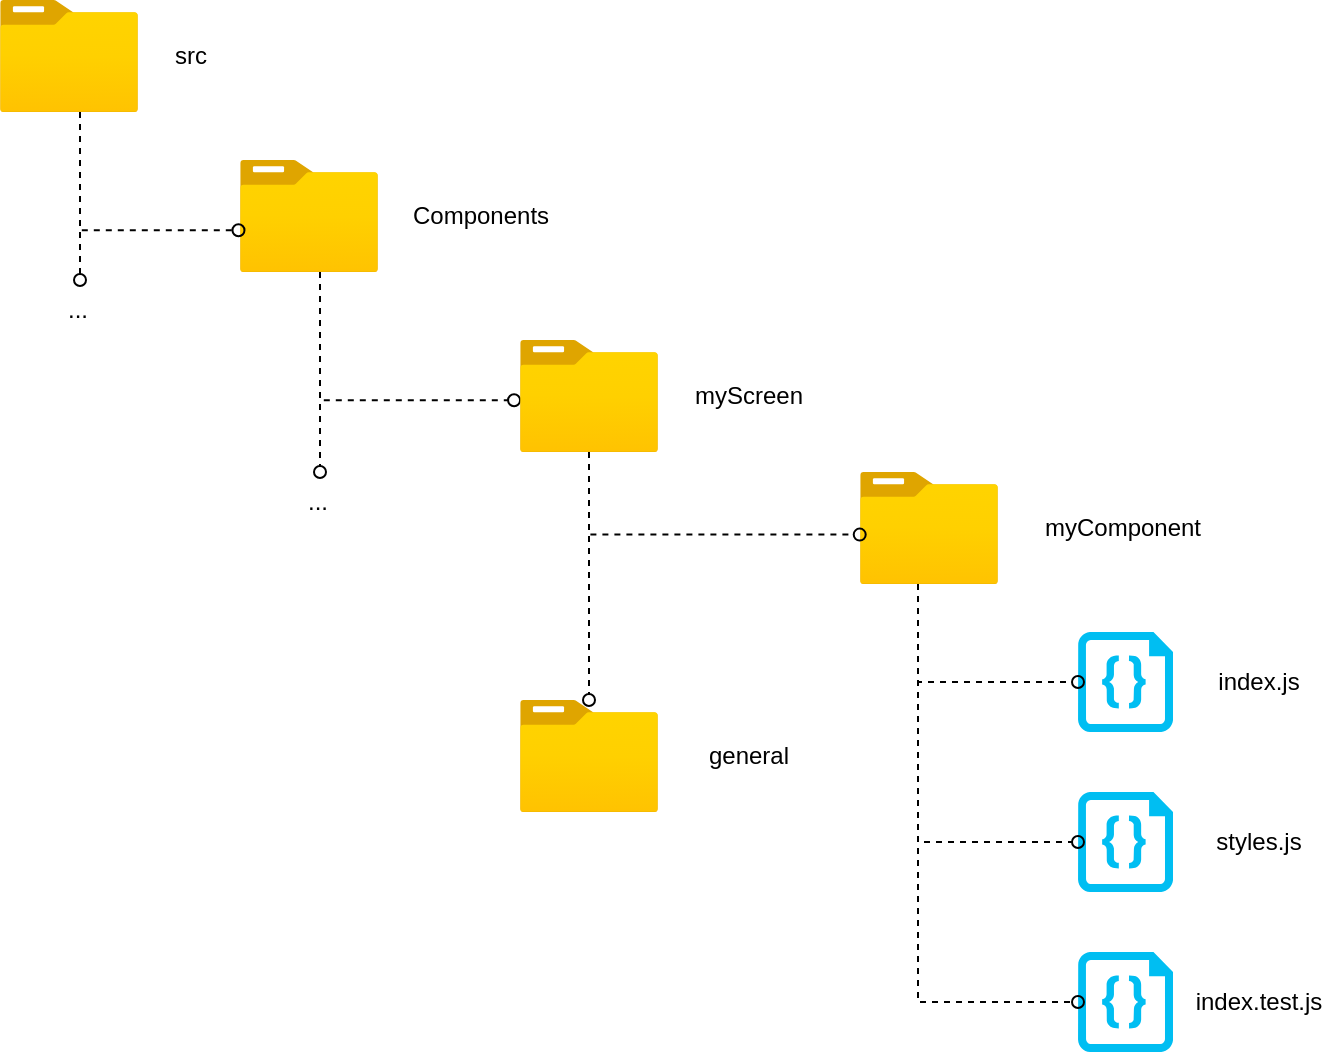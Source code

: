 <mxfile version="17.2.4" type="device" pages="8"><diagram id="xwBBp_cn5-ylIrz-bQLf" name="components"><mxGraphModel dx="1123" dy="817" grid="1" gridSize="10" guides="1" tooltips="1" connect="1" arrows="1" fold="1" page="1" pageScale="1" pageWidth="827" pageHeight="583" math="0" shadow="0"><root><mxCell id="0"/><mxCell id="1" parent="0"/><mxCell id="3caQkWDGSlnC_rQMplVs-9" value="" style="group" vertex="1" connectable="0" parent="1"><mxGeometry x="579" y="356" width="120" height="50" as="geometry"/></mxCell><mxCell id="3caQkWDGSlnC_rQMplVs-4" value="index.js" style="text;html=1;align=center;verticalAlign=middle;resizable=0;points=[];autosize=1;strokeColor=none;fillColor=none;" vertex="1" parent="3caQkWDGSlnC_rQMplVs-9"><mxGeometry x="60" y="15" width="60" height="20" as="geometry"/></mxCell><mxCell id="3caQkWDGSlnC_rQMplVs-7" value="" style="verticalLabelPosition=bottom;html=1;verticalAlign=top;align=center;strokeColor=none;fillColor=#00BEF2;shape=mxgraph.azure.code_file;pointerEvents=1;" vertex="1" parent="3caQkWDGSlnC_rQMplVs-9"><mxGeometry width="47.5" height="50" as="geometry"/></mxCell><mxCell id="3caQkWDGSlnC_rQMplVs-11" value="" style="group" vertex="1" connectable="0" parent="1"><mxGeometry x="579" y="436" width="120" height="50" as="geometry"/></mxCell><mxCell id="3caQkWDGSlnC_rQMplVs-12" value="styles.js" style="text;html=1;align=center;verticalAlign=middle;resizable=0;points=[];autosize=1;strokeColor=none;fillColor=none;" vertex="1" parent="3caQkWDGSlnC_rQMplVs-11"><mxGeometry x="60" y="15" width="60" height="20" as="geometry"/></mxCell><mxCell id="3caQkWDGSlnC_rQMplVs-13" value="" style="verticalLabelPosition=bottom;html=1;verticalAlign=top;align=center;strokeColor=none;fillColor=#00BEF2;shape=mxgraph.azure.code_file;pointerEvents=1;" vertex="1" parent="3caQkWDGSlnC_rQMplVs-11"><mxGeometry width="47.5" height="50" as="geometry"/></mxCell><mxCell id="3caQkWDGSlnC_rQMplVs-14" value="" style="group" vertex="1" connectable="0" parent="1"><mxGeometry x="579" y="516" width="130" height="50" as="geometry"/></mxCell><mxCell id="3caQkWDGSlnC_rQMplVs-15" value="index.test.js" style="text;html=1;align=center;verticalAlign=middle;resizable=0;points=[];autosize=1;strokeColor=none;fillColor=none;" vertex="1" parent="3caQkWDGSlnC_rQMplVs-14"><mxGeometry x="50" y="15" width="80" height="20" as="geometry"/></mxCell><mxCell id="3caQkWDGSlnC_rQMplVs-16" value="" style="verticalLabelPosition=bottom;html=1;verticalAlign=top;align=center;strokeColor=none;fillColor=#00BEF2;shape=mxgraph.azure.code_file;pointerEvents=1;" vertex="1" parent="3caQkWDGSlnC_rQMplVs-14"><mxGeometry width="47.5" height="50" as="geometry"/></mxCell><mxCell id="3caQkWDGSlnC_rQMplVs-17" style="edgeStyle=orthogonalEdgeStyle;rounded=0;orthogonalLoop=1;jettySize=auto;html=1;entryX=0;entryY=0.5;entryDx=0;entryDy=0;entryPerimeter=0;dashed=1;endArrow=oval;endFill=0;" edge="1" parent="1" source="3caQkWDGSlnC_rQMplVs-1" target="3caQkWDGSlnC_rQMplVs-7"><mxGeometry relative="1" as="geometry"><Array as="points"><mxPoint x="499" y="381"/></Array></mxGeometry></mxCell><mxCell id="3caQkWDGSlnC_rQMplVs-18" style="edgeStyle=orthogonalEdgeStyle;rounded=0;orthogonalLoop=1;jettySize=auto;html=1;entryX=0;entryY=0.5;entryDx=0;entryDy=0;entryPerimeter=0;dashed=1;endArrow=oval;endFill=0;" edge="1" parent="1" source="3caQkWDGSlnC_rQMplVs-1" target="3caQkWDGSlnC_rQMplVs-13"><mxGeometry relative="1" as="geometry"><Array as="points"><mxPoint x="499" y="461"/></Array></mxGeometry></mxCell><mxCell id="3caQkWDGSlnC_rQMplVs-19" style="edgeStyle=orthogonalEdgeStyle;rounded=0;orthogonalLoop=1;jettySize=auto;html=1;entryX=0;entryY=0.5;entryDx=0;entryDy=0;entryPerimeter=0;dashed=1;endArrow=oval;endFill=0;" edge="1" parent="1" source="3caQkWDGSlnC_rQMplVs-1" target="3caQkWDGSlnC_rQMplVs-16"><mxGeometry relative="1" as="geometry"><Array as="points"><mxPoint x="499" y="541"/></Array></mxGeometry></mxCell><mxCell id="3caQkWDGSlnC_rQMplVs-1" value="" style="aspect=fixed;html=1;points=[];align=center;image;fontSize=12;image=img/lib/azure2/general/Folder_Blank.svg;" vertex="1" parent="1"><mxGeometry x="470" y="276" width="69" height="56.0" as="geometry"/></mxCell><mxCell id="IBk1ByA7Tfz3_BkvhA1z-1" value="&lt;span style=&quot;text-align: left&quot;&gt;myComponent&lt;/span&gt;" style="text;html=1;align=center;verticalAlign=middle;resizable=0;points=[];autosize=1;strokeColor=none;fillColor=none;" vertex="1" parent="1"><mxGeometry x="556" y="294" width="90" height="20" as="geometry"/></mxCell><mxCell id="IBk1ByA7Tfz3_BkvhA1z-12" style="edgeStyle=orthogonalEdgeStyle;rounded=0;orthogonalLoop=1;jettySize=auto;html=1;dashed=1;endArrow=oval;endFill=0;" edge="1" parent="1" source="IBk1ByA7Tfz3_BkvhA1z-2" target="IBk1ByA7Tfz3_BkvhA1z-9"><mxGeometry relative="1" as="geometry"><Array as="points"><mxPoint x="200" y="240"/><mxPoint x="200" y="240"/></Array></mxGeometry></mxCell><mxCell id="Py5Bt65X5sa_x5L4XxO1-5" style="edgeStyle=orthogonalEdgeStyle;rounded=0;orthogonalLoop=1;jettySize=auto;html=1;entryX=-0.043;entryY=0.538;entryDx=0;entryDy=0;entryPerimeter=0;dashed=1;endArrow=oval;endFill=0;" edge="1" parent="1" source="IBk1ByA7Tfz3_BkvhA1z-2" target="Py5Bt65X5sa_x5L4XxO1-1"><mxGeometry relative="1" as="geometry"><Array as="points"><mxPoint x="200" y="240"/></Array></mxGeometry></mxCell><mxCell id="IBk1ByA7Tfz3_BkvhA1z-2" value="" style="aspect=fixed;html=1;points=[];align=center;image;fontSize=12;image=img/lib/azure2/general/Folder_Blank.svg;" vertex="1" parent="1"><mxGeometry x="160" y="120" width="69" height="56.0" as="geometry"/></mxCell><mxCell id="IBk1ByA7Tfz3_BkvhA1z-3" value="&lt;span style=&quot;text-align: left&quot;&gt;Components&lt;/span&gt;" style="text;html=1;align=center;verticalAlign=middle;resizable=0;points=[];autosize=1;strokeColor=none;fillColor=none;" vertex="1" parent="1"><mxGeometry x="240" y="138" width="80" height="20" as="geometry"/></mxCell><mxCell id="IBk1ByA7Tfz3_BkvhA1z-6" style="edgeStyle=orthogonalEdgeStyle;rounded=0;orthogonalLoop=1;jettySize=auto;html=1;entryX=-0.011;entryY=0.627;entryDx=0;entryDy=0;entryPerimeter=0;dashed=1;endArrow=oval;endFill=0;" edge="1" parent="1" source="IBk1ByA7Tfz3_BkvhA1z-4" target="IBk1ByA7Tfz3_BkvhA1z-2"><mxGeometry relative="1" as="geometry"><Array as="points"><mxPoint x="80" y="155"/></Array></mxGeometry></mxCell><mxCell id="IBk1ByA7Tfz3_BkvhA1z-10" style="edgeStyle=orthogonalEdgeStyle;rounded=0;orthogonalLoop=1;jettySize=auto;html=1;dashed=1;endArrow=oval;endFill=0;" edge="1" parent="1" source="IBk1ByA7Tfz3_BkvhA1z-4" target="IBk1ByA7Tfz3_BkvhA1z-8"><mxGeometry relative="1" as="geometry"><Array as="points"><mxPoint x="80" y="150"/><mxPoint x="80" y="150"/></Array></mxGeometry></mxCell><mxCell id="IBk1ByA7Tfz3_BkvhA1z-4" value="" style="aspect=fixed;html=1;points=[];align=center;image;fontSize=12;image=img/lib/azure2/general/Folder_Blank.svg;" vertex="1" parent="1"><mxGeometry x="40" y="40" width="69" height="56.0" as="geometry"/></mxCell><mxCell id="IBk1ByA7Tfz3_BkvhA1z-5" value="&lt;span style=&quot;text-align: left&quot;&gt;src&lt;/span&gt;" style="text;html=1;align=center;verticalAlign=middle;resizable=0;points=[];autosize=1;strokeColor=none;fillColor=none;" vertex="1" parent="1"><mxGeometry x="120" y="58" width="30" height="20" as="geometry"/></mxCell><mxCell id="IBk1ByA7Tfz3_BkvhA1z-8" value="..." style="text;html=1;strokeColor=none;fillColor=none;align=center;verticalAlign=middle;whiteSpace=wrap;rounded=0;" vertex="1" parent="1"><mxGeometry x="49" y="180" width="60" height="30" as="geometry"/></mxCell><mxCell id="IBk1ByA7Tfz3_BkvhA1z-9" value="..." style="text;html=1;strokeColor=none;fillColor=none;align=center;verticalAlign=middle;whiteSpace=wrap;rounded=0;" vertex="1" parent="1"><mxGeometry x="169" y="276" width="60" height="30" as="geometry"/></mxCell><mxCell id="Py5Bt65X5sa_x5L4XxO1-3" style="edgeStyle=orthogonalEdgeStyle;rounded=0;orthogonalLoop=1;jettySize=auto;html=1;entryX=-0.002;entryY=0.559;entryDx=0;entryDy=0;entryPerimeter=0;dashed=1;endArrow=oval;endFill=0;" edge="1" parent="1" source="Py5Bt65X5sa_x5L4XxO1-1" target="3caQkWDGSlnC_rQMplVs-1"><mxGeometry relative="1" as="geometry"><Array as="points"><mxPoint x="334" y="307"/></Array></mxGeometry></mxCell><mxCell id="Py5Bt65X5sa_x5L4XxO1-8" style="edgeStyle=orthogonalEdgeStyle;rounded=0;orthogonalLoop=1;jettySize=auto;html=1;dashed=1;endArrow=oval;endFill=0;" edge="1" parent="1" source="Py5Bt65X5sa_x5L4XxO1-1" target="Py5Bt65X5sa_x5L4XxO1-7"><mxGeometry relative="1" as="geometry"/></mxCell><mxCell id="Py5Bt65X5sa_x5L4XxO1-1" value="" style="aspect=fixed;html=1;points=[];align=center;image;fontSize=12;image=img/lib/azure2/general/Folder_Blank.svg;" vertex="1" parent="1"><mxGeometry x="300" y="210" width="69" height="56.0" as="geometry"/></mxCell><mxCell id="Py5Bt65X5sa_x5L4XxO1-2" value="&lt;div style=&quot;text-align: left&quot;&gt;&lt;span&gt;myScreen&lt;/span&gt;&lt;/div&gt;" style="text;html=1;align=center;verticalAlign=middle;resizable=0;points=[];autosize=1;strokeColor=none;fillColor=none;" vertex="1" parent="1"><mxGeometry x="379" y="228" width="70" height="20" as="geometry"/></mxCell><mxCell id="Py5Bt65X5sa_x5L4XxO1-6" value="&lt;div style=&quot;text-align: left&quot;&gt;&lt;span&gt;general&lt;/span&gt;&lt;/div&gt;" style="text;html=1;align=center;verticalAlign=middle;resizable=0;points=[];autosize=1;strokeColor=none;fillColor=none;" vertex="1" parent="1"><mxGeometry x="384" y="408" width="60" height="20" as="geometry"/></mxCell><mxCell id="Py5Bt65X5sa_x5L4XxO1-7" value="" style="aspect=fixed;html=1;points=[];align=center;image;fontSize=12;image=img/lib/azure2/general/Folder_Blank.svg;" vertex="1" parent="1"><mxGeometry x="300" y="390" width="69" height="56.0" as="geometry"/></mxCell></root></mxGraphModel></diagram><diagram id="fyWJWLNCo_EaXQEwUwkh" name="navigation"><mxGraphModel dx="983" dy="715" grid="1" gridSize="10" guides="1" tooltips="1" connect="1" arrows="1" fold="1" page="1" pageScale="1" pageWidth="827" pageHeight="583" math="0" shadow="0"><root><mxCell id="0"/><mxCell id="1" parent="0"/><mxCell id="vMhTkRtCsZQcPWERDBh--13" value="" style="aspect=fixed;html=1;points=[];align=center;image;fontSize=12;image=img/lib/azure2/general/Folder_Blank.svg;" vertex="1" parent="1"><mxGeometry x="426" y="227" width="69" height="56.0" as="geometry"/></mxCell><mxCell id="vMhTkRtCsZQcPWERDBh--14" value="&lt;span style=&quot;text-align: left&quot;&gt;main&lt;/span&gt;" style="text;html=1;align=center;verticalAlign=middle;resizable=0;points=[];autosize=1;strokeColor=none;fillColor=none;" vertex="1" parent="1"><mxGeometry x="537" y="245" width="40" height="20" as="geometry"/></mxCell><mxCell id="vMhTkRtCsZQcPWERDBh--15" style="edgeStyle=orthogonalEdgeStyle;rounded=0;orthogonalLoop=1;jettySize=auto;html=1;entryX=-0.053;entryY=0.567;entryDx=0;entryDy=0;entryPerimeter=0;dashed=1;endArrow=oval;endFill=0;" edge="1" parent="1" source="vMhTkRtCsZQcPWERDBh--17" target="vMhTkRtCsZQcPWERDBh--13"><mxGeometry relative="1" as="geometry"><Array as="points"><mxPoint x="332" y="259"/></Array></mxGeometry></mxCell><mxCell id="vMhTkRtCsZQcPWERDBh--29" style="edgeStyle=orthogonalEdgeStyle;rounded=0;orthogonalLoop=1;jettySize=auto;html=1;entryX=-0.029;entryY=0.554;entryDx=0;entryDy=0;entryPerimeter=0;dashed=1;endArrow=oval;endFill=0;" edge="1" parent="1" source="vMhTkRtCsZQcPWERDBh--17" target="vMhTkRtCsZQcPWERDBh--25"><mxGeometry relative="1" as="geometry"><Array as="points"><mxPoint x="332" y="338"/></Array></mxGeometry></mxCell><mxCell id="vMhTkRtCsZQcPWERDBh--30" style="edgeStyle=orthogonalEdgeStyle;rounded=0;orthogonalLoop=1;jettySize=auto;html=1;entryX=-0.014;entryY=0.554;entryDx=0;entryDy=0;entryPerimeter=0;dashed=1;endArrow=oval;endFill=0;" edge="1" parent="1" source="vMhTkRtCsZQcPWERDBh--17" target="vMhTkRtCsZQcPWERDBh--26"><mxGeometry relative="1" as="geometry"><Array as="points"><mxPoint x="332" y="418"/></Array></mxGeometry></mxCell><mxCell id="vMhTkRtCsZQcPWERDBh--17" value="" style="aspect=fixed;html=1;points=[];align=center;image;fontSize=12;image=img/lib/azure2/general/Folder_Blank.svg;" vertex="1" parent="1"><mxGeometry x="292" y="127" width="69" height="56.0" as="geometry"/></mxCell><mxCell id="vMhTkRtCsZQcPWERDBh--18" value="&lt;span style=&quot;text-align: left&quot;&gt;navigation&lt;/span&gt;" style="text;html=1;align=center;verticalAlign=middle;resizable=0;points=[];autosize=1;strokeColor=none;fillColor=none;" vertex="1" parent="1"><mxGeometry x="377" y="145" width="70" height="20" as="geometry"/></mxCell><mxCell id="vMhTkRtCsZQcPWERDBh--19" style="edgeStyle=orthogonalEdgeStyle;rounded=0;orthogonalLoop=1;jettySize=auto;html=1;entryX=-0.011;entryY=0.627;entryDx=0;entryDy=0;entryPerimeter=0;dashed=1;endArrow=oval;endFill=0;" edge="1" parent="1" source="vMhTkRtCsZQcPWERDBh--21" target="vMhTkRtCsZQcPWERDBh--17"><mxGeometry relative="1" as="geometry"><Array as="points"><mxPoint x="212" y="162"/></Array></mxGeometry></mxCell><mxCell id="vMhTkRtCsZQcPWERDBh--20" style="edgeStyle=orthogonalEdgeStyle;rounded=0;orthogonalLoop=1;jettySize=auto;html=1;dashed=1;endArrow=oval;endFill=0;" edge="1" parent="1" source="vMhTkRtCsZQcPWERDBh--21" target="vMhTkRtCsZQcPWERDBh--23"><mxGeometry relative="1" as="geometry"><Array as="points"><mxPoint x="212" y="157"/><mxPoint x="212" y="157"/></Array></mxGeometry></mxCell><mxCell id="vMhTkRtCsZQcPWERDBh--21" value="" style="aspect=fixed;html=1;points=[];align=center;image;fontSize=12;image=img/lib/azure2/general/Folder_Blank.svg;" vertex="1" parent="1"><mxGeometry x="172" y="47" width="69" height="56.0" as="geometry"/></mxCell><mxCell id="vMhTkRtCsZQcPWERDBh--22" value="&lt;span style=&quot;text-align: left&quot;&gt;src&lt;/span&gt;" style="text;html=1;align=center;verticalAlign=middle;resizable=0;points=[];autosize=1;strokeColor=none;fillColor=none;" vertex="1" parent="1"><mxGeometry x="252" y="65" width="30" height="20" as="geometry"/></mxCell><mxCell id="vMhTkRtCsZQcPWERDBh--23" value="..." style="text;html=1;strokeColor=none;fillColor=none;align=center;verticalAlign=middle;whiteSpace=wrap;rounded=0;" vertex="1" parent="1"><mxGeometry x="181" y="187" width="60" height="30" as="geometry"/></mxCell><mxCell id="vMhTkRtCsZQcPWERDBh--25" value="" style="aspect=fixed;html=1;points=[];align=center;image;fontSize=12;image=img/lib/azure2/general/Folder_Blank.svg;" vertex="1" parent="1"><mxGeometry x="426" y="307" width="69" height="56.0" as="geometry"/></mxCell><mxCell id="tW1RcqaylUWe2qvSO0iE-4" style="edgeStyle=orthogonalEdgeStyle;rounded=0;orthogonalLoop=1;jettySize=auto;html=1;entryX=0;entryY=0.5;entryDx=0;entryDy=0;entryPerimeter=0;dashed=1;endArrow=oval;endFill=0;" edge="1" parent="1" source="vMhTkRtCsZQcPWERDBh--26" target="tW1RcqaylUWe2qvSO0iE-3"><mxGeometry relative="1" as="geometry"><Array as="points"><mxPoint x="462" y="512"/></Array></mxGeometry></mxCell><mxCell id="vMhTkRtCsZQcPWERDBh--26" value="" style="aspect=fixed;html=1;points=[];align=center;image;fontSize=12;image=img/lib/azure2/general/Folder_Blank.svg;" vertex="1" parent="1"><mxGeometry x="426" y="387" width="69" height="56.0" as="geometry"/></mxCell><mxCell id="vMhTkRtCsZQcPWERDBh--27" value="&lt;span style=&quot;text-align: left&quot;&gt;home&lt;/span&gt;" style="text;html=1;align=center;verticalAlign=middle;resizable=0;points=[];autosize=1;strokeColor=none;fillColor=none;" vertex="1" parent="1"><mxGeometry x="532" y="325" width="50" height="20" as="geometry"/></mxCell><mxCell id="vMhTkRtCsZQcPWERDBh--28" value="&lt;span style=&quot;text-align: left&quot;&gt;auth&lt;/span&gt;" style="text;html=1;align=center;verticalAlign=middle;resizable=0;points=[];autosize=1;strokeColor=none;fillColor=none;" vertex="1" parent="1"><mxGeometry x="537" y="405" width="40" height="20" as="geometry"/></mxCell><mxCell id="tW1RcqaylUWe2qvSO0iE-1" value="" style="group" vertex="1" connectable="0" parent="1"><mxGeometry x="535" y="487" width="120" height="50" as="geometry"/></mxCell><mxCell id="tW1RcqaylUWe2qvSO0iE-2" value="index.js" style="text;html=1;align=center;verticalAlign=middle;resizable=0;points=[];autosize=1;strokeColor=none;fillColor=none;" vertex="1" parent="tW1RcqaylUWe2qvSO0iE-1"><mxGeometry x="60" y="15" width="60" height="20" as="geometry"/></mxCell><mxCell id="tW1RcqaylUWe2qvSO0iE-3" value="" style="verticalLabelPosition=bottom;html=1;verticalAlign=top;align=center;strokeColor=none;fillColor=#00BEF2;shape=mxgraph.azure.code_file;pointerEvents=1;" vertex="1" parent="tW1RcqaylUWe2qvSO0iE-1"><mxGeometry width="47.5" height="50" as="geometry"/></mxCell></root></mxGraphModel></diagram><diagram id="yhjAozjCnw7c0DAloSXY" name="screens"><mxGraphModel dx="1310" dy="953" grid="1" gridSize="10" guides="1" tooltips="1" connect="1" arrows="1" fold="1" page="1" pageScale="1" pageWidth="827" pageHeight="583" math="0" shadow="0"><root><mxCell id="0"/><mxCell id="1" parent="0"/><mxCell id="ZAn16g3gnpQg66AeJX5V-1" value="" style="aspect=fixed;html=1;points=[];align=center;image;fontSize=12;image=img/lib/azure2/general/Folder_Blank.svg;" vertex="1" parent="1"><mxGeometry x="406" y="193" width="69" height="56.0" as="geometry"/></mxCell><mxCell id="ZAn16g3gnpQg66AeJX5V-2" value="&lt;span style=&quot;text-align: left&quot;&gt;discover&lt;/span&gt;" style="text;html=1;align=center;verticalAlign=middle;resizable=0;points=[];autosize=1;strokeColor=none;fillColor=none;" vertex="1" parent="1"><mxGeometry x="496" y="211" width="60" height="20" as="geometry"/></mxCell><mxCell id="ZAn16g3gnpQg66AeJX5V-3" style="edgeStyle=orthogonalEdgeStyle;rounded=0;orthogonalLoop=1;jettySize=auto;html=1;entryX=-0.053;entryY=0.567;entryDx=0;entryDy=0;entryPerimeter=0;dashed=1;endArrow=oval;endFill=0;" edge="1" parent="1" source="ZAn16g3gnpQg66AeJX5V-6" target="ZAn16g3gnpQg66AeJX5V-1"><mxGeometry relative="1" as="geometry"><Array as="points"><mxPoint x="312" y="225"/></Array></mxGeometry></mxCell><mxCell id="ZAn16g3gnpQg66AeJX5V-4" style="edgeStyle=orthogonalEdgeStyle;rounded=0;orthogonalLoop=1;jettySize=auto;html=1;entryX=-0.029;entryY=0.554;entryDx=0;entryDy=0;entryPerimeter=0;dashed=1;endArrow=oval;endFill=0;" edge="1" parent="1" source="ZAn16g3gnpQg66AeJX5V-6" target="ZAn16g3gnpQg66AeJX5V-13"><mxGeometry relative="1" as="geometry"><Array as="points"><mxPoint x="312" y="304"/></Array></mxGeometry></mxCell><mxCell id="ZAn16g3gnpQg66AeJX5V-5" style="edgeStyle=orthogonalEdgeStyle;rounded=0;orthogonalLoop=1;jettySize=auto;html=1;entryX=-0.014;entryY=0.554;entryDx=0;entryDy=0;entryPerimeter=0;dashed=1;endArrow=oval;endFill=0;" edge="1" parent="1" source="ZAn16g3gnpQg66AeJX5V-6" target="ZAn16g3gnpQg66AeJX5V-15"><mxGeometry relative="1" as="geometry"><Array as="points"><mxPoint x="312" y="384"/></Array></mxGeometry></mxCell><mxCell id="ZAn16g3gnpQg66AeJX5V-27" style="edgeStyle=orthogonalEdgeStyle;rounded=0;orthogonalLoop=1;jettySize=auto;html=1;entryX=0.5;entryY=0;entryDx=0;entryDy=0;dashed=1;endArrow=oval;endFill=0;" edge="1" parent="1" source="ZAn16g3gnpQg66AeJX5V-6" target="ZAn16g3gnpQg66AeJX5V-26"><mxGeometry relative="1" as="geometry"><Array as="points"><mxPoint x="312" y="423"/></Array></mxGeometry></mxCell><mxCell id="ZAn16g3gnpQg66AeJX5V-6" value="" style="aspect=fixed;html=1;points=[];align=center;image;fontSize=12;image=img/lib/azure2/general/Folder_Blank.svg;" vertex="1" parent="1"><mxGeometry x="272" y="93" width="69" height="56.0" as="geometry"/></mxCell><mxCell id="ZAn16g3gnpQg66AeJX5V-7" value="&lt;span style=&quot;text-align: left&quot;&gt;screens&lt;/span&gt;" style="text;html=1;align=center;verticalAlign=middle;resizable=0;points=[];autosize=1;strokeColor=none;fillColor=none;" vertex="1" parent="1"><mxGeometry x="362" y="111" width="60" height="20" as="geometry"/></mxCell><mxCell id="ZAn16g3gnpQg66AeJX5V-8" style="edgeStyle=orthogonalEdgeStyle;rounded=0;orthogonalLoop=1;jettySize=auto;html=1;entryX=-0.011;entryY=0.627;entryDx=0;entryDy=0;entryPerimeter=0;dashed=1;endArrow=oval;endFill=0;" edge="1" parent="1" source="ZAn16g3gnpQg66AeJX5V-10" target="ZAn16g3gnpQg66AeJX5V-6"><mxGeometry relative="1" as="geometry"><Array as="points"><mxPoint x="192" y="128"/></Array></mxGeometry></mxCell><mxCell id="ZAn16g3gnpQg66AeJX5V-9" style="edgeStyle=orthogonalEdgeStyle;rounded=0;orthogonalLoop=1;jettySize=auto;html=1;dashed=1;endArrow=oval;endFill=0;" edge="1" parent="1" source="ZAn16g3gnpQg66AeJX5V-10" target="ZAn16g3gnpQg66AeJX5V-12"><mxGeometry relative="1" as="geometry"><Array as="points"><mxPoint x="192" y="123"/><mxPoint x="192" y="123"/></Array></mxGeometry></mxCell><mxCell id="ZAn16g3gnpQg66AeJX5V-10" value="" style="aspect=fixed;html=1;points=[];align=center;image;fontSize=12;image=img/lib/azure2/general/Folder_Blank.svg;" vertex="1" parent="1"><mxGeometry x="152" y="13" width="69" height="56.0" as="geometry"/></mxCell><mxCell id="ZAn16g3gnpQg66AeJX5V-11" value="&lt;span style=&quot;text-align: left&quot;&gt;src&lt;/span&gt;" style="text;html=1;align=center;verticalAlign=middle;resizable=0;points=[];autosize=1;strokeColor=none;fillColor=none;" vertex="1" parent="1"><mxGeometry x="232" y="31" width="30" height="20" as="geometry"/></mxCell><mxCell id="ZAn16g3gnpQg66AeJX5V-12" value="..." style="text;html=1;strokeColor=none;fillColor=none;align=center;verticalAlign=middle;whiteSpace=wrap;rounded=0;" vertex="1" parent="1"><mxGeometry x="161" y="153" width="60" height="30" as="geometry"/></mxCell><mxCell id="ZAn16g3gnpQg66AeJX5V-13" value="" style="aspect=fixed;html=1;points=[];align=center;image;fontSize=12;image=img/lib/azure2/general/Folder_Blank.svg;" vertex="1" parent="1"><mxGeometry x="406" y="273" width="69" height="56.0" as="geometry"/></mxCell><mxCell id="ZAn16g3gnpQg66AeJX5V-14" style="edgeStyle=orthogonalEdgeStyle;rounded=0;orthogonalLoop=1;jettySize=auto;html=1;entryX=0;entryY=0.536;entryDx=0;entryDy=0;entryPerimeter=0;dashed=1;endArrow=oval;endFill=0;" edge="1" parent="1" source="ZAn16g3gnpQg66AeJX5V-15" target="ZAn16g3gnpQg66AeJX5V-21"><mxGeometry relative="1" as="geometry"><Array as="points"><mxPoint x="442" y="478"/><mxPoint x="530" y="478"/></Array><mxPoint x="515" y="478" as="targetPoint"/></mxGeometry></mxCell><mxCell id="ZAn16g3gnpQg66AeJX5V-25" style="edgeStyle=orthogonalEdgeStyle;rounded=0;orthogonalLoop=1;jettySize=auto;html=1;entryX=-0.009;entryY=0.545;entryDx=0;entryDy=0;entryPerimeter=0;dashed=1;endArrow=oval;endFill=0;" edge="1" parent="1" source="ZAn16g3gnpQg66AeJX5V-15" target="ZAn16g3gnpQg66AeJX5V-23"><mxGeometry relative="1" as="geometry"><Array as="points"><mxPoint x="442" y="544"/></Array></mxGeometry></mxCell><mxCell id="ZAn16g3gnpQg66AeJX5V-15" value="" style="aspect=fixed;html=1;points=[];align=center;image;fontSize=12;image=img/lib/azure2/general/Folder_Blank.svg;" vertex="1" parent="1"><mxGeometry x="406" y="353" width="69" height="56.0" as="geometry"/></mxCell><mxCell id="ZAn16g3gnpQg66AeJX5V-16" value="&lt;span style=&quot;text-align: left&quot;&gt;profile&lt;/span&gt;" style="text;html=1;align=center;verticalAlign=middle;resizable=0;points=[];autosize=1;strokeColor=none;fillColor=none;" vertex="1" parent="1"><mxGeometry x="501" y="291" width="50" height="20" as="geometry"/></mxCell><mxCell id="ZAn16g3gnpQg66AeJX5V-17" value="&lt;span style=&quot;text-align: left&quot;&gt;auth&lt;/span&gt;" style="text;html=1;align=center;verticalAlign=middle;resizable=0;points=[];autosize=1;strokeColor=none;fillColor=none;" vertex="1" parent="1"><mxGeometry x="506" y="371" width="40" height="20" as="geometry"/></mxCell><mxCell id="ZAn16g3gnpQg66AeJX5V-21" value="" style="aspect=fixed;html=1;points=[];align=center;image;fontSize=12;image=img/lib/azure2/general/Folder_Blank.svg;" vertex="1" parent="1"><mxGeometry x="530" y="446" width="69" height="56.0" as="geometry"/></mxCell><mxCell id="ZAn16g3gnpQg66AeJX5V-22" value="&lt;span style=&quot;text-align: left&quot;&gt;signup&lt;/span&gt;" style="text;html=1;align=center;verticalAlign=middle;resizable=0;points=[];autosize=1;strokeColor=none;fillColor=none;" vertex="1" parent="1"><mxGeometry x="625" y="464" width="50" height="20" as="geometry"/></mxCell><mxCell id="ZAn16g3gnpQg66AeJX5V-23" value="" style="aspect=fixed;html=1;points=[];align=center;image;fontSize=12;image=img/lib/azure2/general/Folder_Blank.svg;" vertex="1" parent="1"><mxGeometry x="530" y="513" width="69" height="56.0" as="geometry"/></mxCell><mxCell id="ZAn16g3gnpQg66AeJX5V-24" value="&lt;div style=&quot;text-align: left&quot;&gt;&lt;span&gt;login&lt;/span&gt;&lt;/div&gt;" style="text;html=1;align=center;verticalAlign=middle;resizable=0;points=[];autosize=1;strokeColor=none;fillColor=none;" vertex="1" parent="1"><mxGeometry x="630" y="531" width="40" height="20" as="geometry"/></mxCell><mxCell id="ZAn16g3gnpQg66AeJX5V-26" value="..." style="text;html=1;strokeColor=none;fillColor=none;align=center;verticalAlign=middle;whiteSpace=wrap;rounded=0;" vertex="1" parent="1"><mxGeometry x="281" y="423" width="60" height="30" as="geometry"/></mxCell></root></mxGraphModel></diagram><diagram id="G1ylO3fBAr7nMm5l_ilA" name="hooks"><mxGraphModel dx="1048" dy="763" grid="1" gridSize="10" guides="1" tooltips="1" connect="1" arrows="1" fold="1" page="1" pageScale="1" pageWidth="827" pageHeight="583" math="0" shadow="0"><root><mxCell id="0"/><mxCell id="1" parent="0"/><mxCell id="Ozv09oz46QiLu8qS8eC--1" value="" style="aspect=fixed;html=1;points=[];align=center;image;fontSize=12;image=img/lib/azure2/general/Folder_Blank.svg;" vertex="1" parent="1"><mxGeometry x="430" y="227" width="69" height="56.0" as="geometry"/></mxCell><mxCell id="Ozv09oz46QiLu8qS8eC--2" value="&lt;span style=&quot;text-align: left&quot;&gt;apiRequest&lt;/span&gt;" style="text;html=1;align=center;verticalAlign=middle;resizable=0;points=[];autosize=1;strokeColor=none;fillColor=none;" vertex="1" parent="1"><mxGeometry x="510" y="245" width="80" height="20" as="geometry"/></mxCell><mxCell id="Ozv09oz46QiLu8qS8eC--3" style="edgeStyle=orthogonalEdgeStyle;rounded=0;orthogonalLoop=1;jettySize=auto;html=1;entryX=-0.053;entryY=0.567;entryDx=0;entryDy=0;entryPerimeter=0;dashed=1;endArrow=oval;endFill=0;" edge="1" parent="1" source="Ozv09oz46QiLu8qS8eC--7" target="Ozv09oz46QiLu8qS8eC--1"><mxGeometry relative="1" as="geometry"><Array as="points"><mxPoint x="336" y="259"/></Array></mxGeometry></mxCell><mxCell id="Ozv09oz46QiLu8qS8eC--4" style="edgeStyle=orthogonalEdgeStyle;rounded=0;orthogonalLoop=1;jettySize=auto;html=1;entryX=-0.029;entryY=0.554;entryDx=0;entryDy=0;entryPerimeter=0;dashed=1;endArrow=oval;endFill=0;" edge="1" parent="1" source="Ozv09oz46QiLu8qS8eC--7" target="Ozv09oz46QiLu8qS8eC--14"><mxGeometry relative="1" as="geometry"><Array as="points"><mxPoint x="336" y="338"/></Array></mxGeometry></mxCell><mxCell id="Ozv09oz46QiLu8qS8eC--5" style="edgeStyle=orthogonalEdgeStyle;rounded=0;orthogonalLoop=1;jettySize=auto;html=1;entryX=-0.014;entryY=0.554;entryDx=0;entryDy=0;entryPerimeter=0;dashed=1;endArrow=oval;endFill=0;" edge="1" parent="1" source="Ozv09oz46QiLu8qS8eC--7" target="Ozv09oz46QiLu8qS8eC--17"><mxGeometry relative="1" as="geometry"><Array as="points"><mxPoint x="336" y="418"/></Array></mxGeometry></mxCell><mxCell id="Ozv09oz46QiLu8qS8eC--6" style="edgeStyle=orthogonalEdgeStyle;rounded=0;orthogonalLoop=1;jettySize=auto;html=1;entryX=0.5;entryY=0;entryDx=0;entryDy=0;dashed=1;endArrow=oval;endFill=0;" edge="1" parent="1" source="Ozv09oz46QiLu8qS8eC--7" target="Ozv09oz46QiLu8qS8eC--24"><mxGeometry relative="1" as="geometry"><Array as="points"><mxPoint x="336" y="457"/></Array></mxGeometry></mxCell><mxCell id="Ozv09oz46QiLu8qS8eC--7" value="" style="aspect=fixed;html=1;points=[];align=center;image;fontSize=12;image=img/lib/azure2/general/Folder_Blank.svg;" vertex="1" parent="1"><mxGeometry x="296" y="127" width="69" height="56.0" as="geometry"/></mxCell><mxCell id="Ozv09oz46QiLu8qS8eC--8" value="&lt;span style=&quot;text-align: left&quot;&gt;hooks&lt;/span&gt;" style="text;html=1;align=center;verticalAlign=middle;resizable=0;points=[];autosize=1;strokeColor=none;fillColor=none;" vertex="1" parent="1"><mxGeometry x="391" y="145" width="50" height="20" as="geometry"/></mxCell><mxCell id="Ozv09oz46QiLu8qS8eC--9" style="edgeStyle=orthogonalEdgeStyle;rounded=0;orthogonalLoop=1;jettySize=auto;html=1;entryX=-0.011;entryY=0.627;entryDx=0;entryDy=0;entryPerimeter=0;dashed=1;endArrow=oval;endFill=0;" edge="1" parent="1" source="Ozv09oz46QiLu8qS8eC--11" target="Ozv09oz46QiLu8qS8eC--7"><mxGeometry relative="1" as="geometry"><Array as="points"><mxPoint x="216" y="162"/></Array></mxGeometry></mxCell><mxCell id="Ozv09oz46QiLu8qS8eC--10" style="edgeStyle=orthogonalEdgeStyle;rounded=0;orthogonalLoop=1;jettySize=auto;html=1;dashed=1;endArrow=oval;endFill=0;" edge="1" parent="1" source="Ozv09oz46QiLu8qS8eC--11" target="Ozv09oz46QiLu8qS8eC--13"><mxGeometry relative="1" as="geometry"><Array as="points"><mxPoint x="216" y="157"/><mxPoint x="216" y="157"/></Array></mxGeometry></mxCell><mxCell id="Ozv09oz46QiLu8qS8eC--11" value="" style="aspect=fixed;html=1;points=[];align=center;image;fontSize=12;image=img/lib/azure2/general/Folder_Blank.svg;" vertex="1" parent="1"><mxGeometry x="176" y="47" width="69" height="56.0" as="geometry"/></mxCell><mxCell id="Ozv09oz46QiLu8qS8eC--12" value="&lt;span style=&quot;text-align: left&quot;&gt;src&lt;/span&gt;" style="text;html=1;align=center;verticalAlign=middle;resizable=0;points=[];autosize=1;strokeColor=none;fillColor=none;" vertex="1" parent="1"><mxGeometry x="256" y="65" width="30" height="20" as="geometry"/></mxCell><mxCell id="Ozv09oz46QiLu8qS8eC--13" value="..." style="text;html=1;strokeColor=none;fillColor=none;align=center;verticalAlign=middle;whiteSpace=wrap;rounded=0;" vertex="1" parent="1"><mxGeometry x="185" y="187" width="60" height="30" as="geometry"/></mxCell><mxCell id="Ozv09oz46QiLu8qS8eC--14" value="" style="aspect=fixed;html=1;points=[];align=center;image;fontSize=12;image=img/lib/azure2/general/Folder_Blank.svg;" vertex="1" parent="1"><mxGeometry x="430" y="307" width="69" height="56.0" as="geometry"/></mxCell><mxCell id="M4vzG_ayKPJgiV9A1Rxh-3" style="edgeStyle=orthogonalEdgeStyle;rounded=0;orthogonalLoop=1;jettySize=auto;html=1;entryX=0;entryY=0.5;entryDx=0;entryDy=0;entryPerimeter=0;dashed=1;endArrow=oval;endFill=0;" edge="1" parent="1" source="Ozv09oz46QiLu8qS8eC--17" target="M4vzG_ayKPJgiV9A1Rxh-2"><mxGeometry relative="1" as="geometry"><Array as="points"><mxPoint x="465" y="512"/></Array></mxGeometry></mxCell><mxCell id="Ozv09oz46QiLu8qS8eC--17" value="" style="aspect=fixed;html=1;points=[];align=center;image;fontSize=12;image=img/lib/azure2/general/Folder_Blank.svg;" vertex="1" parent="1"><mxGeometry x="430" y="387" width="69" height="56.0" as="geometry"/></mxCell><mxCell id="Ozv09oz46QiLu8qS8eC--18" value="&lt;span style=&quot;text-align: left&quot;&gt;formHelper&lt;/span&gt;" style="text;html=1;align=center;verticalAlign=middle;resizable=0;points=[];autosize=1;strokeColor=none;fillColor=none;" vertex="1" parent="1"><mxGeometry x="515" y="325" width="70" height="20" as="geometry"/></mxCell><mxCell id="Ozv09oz46QiLu8qS8eC--19" value="&lt;span style=&quot;text-align: left&quot;&gt;auth&lt;/span&gt;" style="text;html=1;align=center;verticalAlign=middle;resizable=0;points=[];autosize=1;strokeColor=none;fillColor=none;" vertex="1" parent="1"><mxGeometry x="515" y="405" width="40" height="20" as="geometry"/></mxCell><mxCell id="Ozv09oz46QiLu8qS8eC--24" value="..." style="text;html=1;strokeColor=none;fillColor=none;align=center;verticalAlign=middle;whiteSpace=wrap;rounded=0;" vertex="1" parent="1"><mxGeometry x="305" y="457" width="60" height="30" as="geometry"/></mxCell><mxCell id="M4vzG_ayKPJgiV9A1Rxh-1" value="index.js" style="text;html=1;align=center;verticalAlign=middle;resizable=0;points=[];autosize=1;strokeColor=none;fillColor=none;" vertex="1" parent="1"><mxGeometry x="590" y="502" width="60" height="20" as="geometry"/></mxCell><mxCell id="M4vzG_ayKPJgiV9A1Rxh-2" value="" style="verticalLabelPosition=bottom;html=1;verticalAlign=top;align=center;strokeColor=none;fillColor=#00BEF2;shape=mxgraph.azure.code_file;pointerEvents=1;" vertex="1" parent="1"><mxGeometry x="530" y="487" width="47.5" height="50" as="geometry"/></mxCell></root></mxGraphModel></diagram><diagram id="U4spuCr-2Sr_U4JrER_K" name="styles"><mxGraphModel dx="873" dy="636" grid="1" gridSize="10" guides="1" tooltips="1" connect="1" arrows="1" fold="1" page="1" pageScale="1" pageWidth="827" pageHeight="583" math="0" shadow="0"><root><mxCell id="0"/><mxCell id="1" parent="0"/><mxCell id="WHA0LIdP-LOnAuSCt7HD-2" value="&lt;span style=&quot;text-align: left&quot;&gt;index.js&lt;/span&gt;" style="text;html=1;align=center;verticalAlign=middle;resizable=0;points=[];autosize=1;strokeColor=none;fillColor=none;" vertex="1" parent="1"><mxGeometry x="520" y="245" width="60" height="20" as="geometry"/></mxCell><mxCell id="WHA0LIdP-LOnAuSCt7HD-3" style="edgeStyle=orthogonalEdgeStyle;rounded=0;orthogonalLoop=1;jettySize=auto;html=1;entryX=-0.053;entryY=0.567;entryDx=0;entryDy=0;entryPerimeter=0;dashed=1;endArrow=oval;endFill=0;" edge="1" parent="1" source="WHA0LIdP-LOnAuSCt7HD-7"><mxGeometry relative="1" as="geometry"><Array as="points"><mxPoint x="336" y="259"/></Array><mxPoint x="426.343" y="258.752" as="targetPoint"/></mxGeometry></mxCell><mxCell id="WHA0LIdP-LOnAuSCt7HD-4" style="edgeStyle=orthogonalEdgeStyle;rounded=0;orthogonalLoop=1;jettySize=auto;html=1;entryX=-0.029;entryY=0.554;entryDx=0;entryDy=0;entryPerimeter=0;dashed=1;endArrow=oval;endFill=0;" edge="1" parent="1" source="WHA0LIdP-LOnAuSCt7HD-7" target="WHA0LIdP-LOnAuSCt7HD-14"><mxGeometry relative="1" as="geometry"><Array as="points"><mxPoint x="336" y="338"/></Array></mxGeometry></mxCell><mxCell id="WHA0LIdP-LOnAuSCt7HD-5" style="edgeStyle=orthogonalEdgeStyle;rounded=0;orthogonalLoop=1;jettySize=auto;html=1;entryX=-0.014;entryY=0.554;entryDx=0;entryDy=0;entryPerimeter=0;dashed=1;endArrow=oval;endFill=0;" edge="1" parent="1" source="WHA0LIdP-LOnAuSCt7HD-7" target="WHA0LIdP-LOnAuSCt7HD-16"><mxGeometry relative="1" as="geometry"><Array as="points"><mxPoint x="336" y="418"/></Array></mxGeometry></mxCell><mxCell id="WHA0LIdP-LOnAuSCt7HD-6" style="edgeStyle=orthogonalEdgeStyle;rounded=0;orthogonalLoop=1;jettySize=auto;html=1;entryX=0.5;entryY=0;entryDx=0;entryDy=0;dashed=1;endArrow=oval;endFill=0;" edge="1" parent="1" source="WHA0LIdP-LOnAuSCt7HD-7" target="WHA0LIdP-LOnAuSCt7HD-19"><mxGeometry relative="1" as="geometry"><Array as="points"><mxPoint x="336" y="457"/></Array></mxGeometry></mxCell><mxCell id="WHA0LIdP-LOnAuSCt7HD-7" value="" style="aspect=fixed;html=1;points=[];align=center;image;fontSize=12;image=img/lib/azure2/general/Folder_Blank.svg;" vertex="1" parent="1"><mxGeometry x="296" y="127" width="69" height="56.0" as="geometry"/></mxCell><mxCell id="WHA0LIdP-LOnAuSCt7HD-8" value="&lt;div style=&quot;text-align: left&quot;&gt;&lt;span&gt;styles&lt;/span&gt;&lt;/div&gt;" style="text;html=1;align=center;verticalAlign=middle;resizable=0;points=[];autosize=1;strokeColor=none;fillColor=none;" vertex="1" parent="1"><mxGeometry x="391" y="145" width="50" height="20" as="geometry"/></mxCell><mxCell id="WHA0LIdP-LOnAuSCt7HD-9" style="edgeStyle=orthogonalEdgeStyle;rounded=0;orthogonalLoop=1;jettySize=auto;html=1;entryX=-0.011;entryY=0.627;entryDx=0;entryDy=0;entryPerimeter=0;dashed=1;endArrow=oval;endFill=0;" edge="1" parent="1" source="WHA0LIdP-LOnAuSCt7HD-11" target="WHA0LIdP-LOnAuSCt7HD-7"><mxGeometry relative="1" as="geometry"><Array as="points"><mxPoint x="216" y="162"/></Array></mxGeometry></mxCell><mxCell id="WHA0LIdP-LOnAuSCt7HD-10" style="edgeStyle=orthogonalEdgeStyle;rounded=0;orthogonalLoop=1;jettySize=auto;html=1;dashed=1;endArrow=oval;endFill=0;" edge="1" parent="1" source="WHA0LIdP-LOnAuSCt7HD-11" target="WHA0LIdP-LOnAuSCt7HD-13"><mxGeometry relative="1" as="geometry"><Array as="points"><mxPoint x="216" y="157"/><mxPoint x="216" y="157"/></Array></mxGeometry></mxCell><mxCell id="WHA0LIdP-LOnAuSCt7HD-11" value="" style="aspect=fixed;html=1;points=[];align=center;image;fontSize=12;image=img/lib/azure2/general/Folder_Blank.svg;" vertex="1" parent="1"><mxGeometry x="176" y="47" width="69" height="56.0" as="geometry"/></mxCell><mxCell id="WHA0LIdP-LOnAuSCt7HD-12" value="&lt;span style=&quot;text-align: left&quot;&gt;src&lt;/span&gt;" style="text;html=1;align=center;verticalAlign=middle;resizable=0;points=[];autosize=1;strokeColor=none;fillColor=none;" vertex="1" parent="1"><mxGeometry x="256" y="65" width="30" height="20" as="geometry"/></mxCell><mxCell id="WHA0LIdP-LOnAuSCt7HD-13" value="..." style="text;html=1;strokeColor=none;fillColor=none;align=center;verticalAlign=middle;whiteSpace=wrap;rounded=0;" vertex="1" parent="1"><mxGeometry x="185" y="187" width="60" height="30" as="geometry"/></mxCell><mxCell id="WHA0LIdP-LOnAuSCt7HD-14" value="" style="aspect=fixed;html=1;points=[];align=center;image;fontSize=12;image=img/lib/azure2/general/Folder_Blank.svg;" vertex="1" parent="1"><mxGeometry x="430" y="307" width="69" height="56.0" as="geometry"/></mxCell><mxCell id="WHA0LIdP-LOnAuSCt7HD-16" value="" style="aspect=fixed;html=1;points=[];align=center;image;fontSize=12;image=img/lib/azure2/general/Folder_Blank.svg;" vertex="1" parent="1"><mxGeometry x="430" y="387" width="69" height="56.0" as="geometry"/></mxCell><mxCell id="WHA0LIdP-LOnAuSCt7HD-17" value="&lt;span style=&quot;text-align: left&quot;&gt;generalStyles&lt;/span&gt;" style="text;html=1;align=center;verticalAlign=middle;resizable=0;points=[];autosize=1;strokeColor=none;fillColor=none;" vertex="1" parent="1"><mxGeometry x="505" y="325" width="90" height="20" as="geometry"/></mxCell><mxCell id="WHA0LIdP-LOnAuSCt7HD-18" value="&lt;span style=&quot;text-align: left&quot;&gt;ButtonStyles&lt;/span&gt;" style="text;html=1;align=center;verticalAlign=middle;resizable=0;points=[];autosize=1;strokeColor=none;fillColor=none;" vertex="1" parent="1"><mxGeometry x="495" y="405" width="80" height="20" as="geometry"/></mxCell><mxCell id="WHA0LIdP-LOnAuSCt7HD-19" value="..." style="text;html=1;strokeColor=none;fillColor=none;align=center;verticalAlign=middle;whiteSpace=wrap;rounded=0;" vertex="1" parent="1"><mxGeometry x="305" y="457" width="60" height="30" as="geometry"/></mxCell><mxCell id="WHA0LIdP-LOnAuSCt7HD-21" value="" style="verticalLabelPosition=bottom;html=1;verticalAlign=top;align=center;strokeColor=none;fillColor=#00BEF2;shape=mxgraph.azure.code_file;pointerEvents=1;" vertex="1" parent="1"><mxGeometry x="430" y="230" width="47.5" height="50" as="geometry"/></mxCell></root></mxGraphModel></diagram><diagram id="VByQ-h1rQCLDqxB_d3z5" name="strings"><mxGraphModel dx="873" dy="636" grid="1" gridSize="10" guides="1" tooltips="1" connect="1" arrows="1" fold="1" page="1" pageScale="1" pageWidth="827" pageHeight="583" math="0" shadow="0"><root><mxCell id="0"/><mxCell id="1" parent="0"/><mxCell id="pSCZ5BhIDlNPjUnP4kqI-23" style="edgeStyle=orthogonalEdgeStyle;rounded=0;orthogonalLoop=1;jettySize=auto;html=1;entryX=0;entryY=0.5;entryDx=0;entryDy=0;entryPerimeter=0;dashed=1;endArrow=oval;endFill=0;" edge="1" parent="1" source="pSCZ5BhIDlNPjUnP4kqI-1" target="pSCZ5BhIDlNPjUnP4kqI-22"><mxGeometry relative="1" as="geometry"><Array as="points"><mxPoint x="465" y="335"/></Array></mxGeometry></mxCell><mxCell id="pSCZ5BhIDlNPjUnP4kqI-1" value="" style="aspect=fixed;html=1;points=[];align=center;image;fontSize=12;image=img/lib/azure2/general/Folder_Blank.svg;" vertex="1" parent="1"><mxGeometry x="430" y="227" width="69" height="56.0" as="geometry"/></mxCell><mxCell id="pSCZ5BhIDlNPjUnP4kqI-2" value="&lt;span style=&quot;text-align: left&quot;&gt;strings&lt;/span&gt;" style="text;html=1;align=center;verticalAlign=middle;resizable=0;points=[];autosize=1;strokeColor=none;fillColor=none;" vertex="1" parent="1"><mxGeometry x="525" y="245" width="50" height="20" as="geometry"/></mxCell><mxCell id="pSCZ5BhIDlNPjUnP4kqI-3" style="edgeStyle=orthogonalEdgeStyle;rounded=0;orthogonalLoop=1;jettySize=auto;html=1;entryX=-0.053;entryY=0.567;entryDx=0;entryDy=0;entryPerimeter=0;dashed=1;endArrow=oval;endFill=0;" edge="1" parent="1" source="pSCZ5BhIDlNPjUnP4kqI-7" target="pSCZ5BhIDlNPjUnP4kqI-1"><mxGeometry relative="1" as="geometry"><Array as="points"><mxPoint x="336" y="259"/></Array></mxGeometry></mxCell><mxCell id="pSCZ5BhIDlNPjUnP4kqI-5" style="edgeStyle=orthogonalEdgeStyle;rounded=0;orthogonalLoop=1;jettySize=auto;html=1;entryX=-0.014;entryY=0.554;entryDx=0;entryDy=0;entryPerimeter=0;dashed=1;endArrow=oval;endFill=0;" edge="1" parent="1" source="pSCZ5BhIDlNPjUnP4kqI-7" target="pSCZ5BhIDlNPjUnP4kqI-16"><mxGeometry relative="1" as="geometry"><Array as="points"><mxPoint x="336" y="418"/></Array></mxGeometry></mxCell><mxCell id="pSCZ5BhIDlNPjUnP4kqI-6" style="edgeStyle=orthogonalEdgeStyle;rounded=0;orthogonalLoop=1;jettySize=auto;html=1;entryX=0.5;entryY=0;entryDx=0;entryDy=0;dashed=1;endArrow=oval;endFill=0;" edge="1" parent="1" source="pSCZ5BhIDlNPjUnP4kqI-7" target="pSCZ5BhIDlNPjUnP4kqI-19"><mxGeometry relative="1" as="geometry"><Array as="points"><mxPoint x="336" y="457"/></Array></mxGeometry></mxCell><mxCell id="pSCZ5BhIDlNPjUnP4kqI-7" value="" style="aspect=fixed;html=1;points=[];align=center;image;fontSize=12;image=img/lib/azure2/general/Folder_Blank.svg;" vertex="1" parent="1"><mxGeometry x="296" y="127" width="69" height="56.0" as="geometry"/></mxCell><mxCell id="pSCZ5BhIDlNPjUnP4kqI-8" value="&lt;span style=&quot;text-align: left&quot;&gt;res&lt;/span&gt;" style="text;html=1;align=center;verticalAlign=middle;resizable=0;points=[];autosize=1;strokeColor=none;fillColor=none;" vertex="1" parent="1"><mxGeometry x="401" y="145" width="30" height="20" as="geometry"/></mxCell><mxCell id="pSCZ5BhIDlNPjUnP4kqI-9" style="edgeStyle=orthogonalEdgeStyle;rounded=0;orthogonalLoop=1;jettySize=auto;html=1;entryX=-0.011;entryY=0.627;entryDx=0;entryDy=0;entryPerimeter=0;dashed=1;endArrow=oval;endFill=0;" edge="1" parent="1" source="pSCZ5BhIDlNPjUnP4kqI-11" target="pSCZ5BhIDlNPjUnP4kqI-7"><mxGeometry relative="1" as="geometry"><Array as="points"><mxPoint x="216" y="162"/></Array></mxGeometry></mxCell><mxCell id="pSCZ5BhIDlNPjUnP4kqI-10" style="edgeStyle=orthogonalEdgeStyle;rounded=0;orthogonalLoop=1;jettySize=auto;html=1;dashed=1;endArrow=oval;endFill=0;" edge="1" parent="1" source="pSCZ5BhIDlNPjUnP4kqI-11" target="pSCZ5BhIDlNPjUnP4kqI-13"><mxGeometry relative="1" as="geometry"><Array as="points"><mxPoint x="216" y="157"/><mxPoint x="216" y="157"/></Array></mxGeometry></mxCell><mxCell id="pSCZ5BhIDlNPjUnP4kqI-11" value="" style="aspect=fixed;html=1;points=[];align=center;image;fontSize=12;image=img/lib/azure2/general/Folder_Blank.svg;" vertex="1" parent="1"><mxGeometry x="176" y="47" width="69" height="56.0" as="geometry"/></mxCell><mxCell id="pSCZ5BhIDlNPjUnP4kqI-12" value="&lt;span style=&quot;text-align: left&quot;&gt;src&lt;/span&gt;" style="text;html=1;align=center;verticalAlign=middle;resizable=0;points=[];autosize=1;strokeColor=none;fillColor=none;" vertex="1" parent="1"><mxGeometry x="256" y="65" width="30" height="20" as="geometry"/></mxCell><mxCell id="pSCZ5BhIDlNPjUnP4kqI-13" value="..." style="text;html=1;strokeColor=none;fillColor=none;align=center;verticalAlign=middle;whiteSpace=wrap;rounded=0;" vertex="1" parent="1"><mxGeometry x="185" y="187" width="60" height="30" as="geometry"/></mxCell><mxCell id="pSCZ5BhIDlNPjUnP4kqI-16" value="" style="aspect=fixed;html=1;points=[];align=center;image;fontSize=12;image=img/lib/azure2/general/Folder_Blank.svg;" vertex="1" parent="1"><mxGeometry x="430" y="387" width="69" height="56.0" as="geometry"/></mxCell><mxCell id="pSCZ5BhIDlNPjUnP4kqI-18" value="&lt;span style=&quot;text-align: left&quot;&gt;svgs&lt;/span&gt;" style="text;html=1;align=center;verticalAlign=middle;resizable=0;points=[];autosize=1;strokeColor=none;fillColor=none;" vertex="1" parent="1"><mxGeometry x="515" y="405" width="40" height="20" as="geometry"/></mxCell><mxCell id="pSCZ5BhIDlNPjUnP4kqI-19" value="..." style="text;html=1;strokeColor=none;fillColor=none;align=center;verticalAlign=middle;whiteSpace=wrap;rounded=0;" vertex="1" parent="1"><mxGeometry x="305" y="457" width="60" height="30" as="geometry"/></mxCell><mxCell id="pSCZ5BhIDlNPjUnP4kqI-22" value="" style="verticalLabelPosition=bottom;html=1;verticalAlign=top;align=center;strokeColor=none;fillColor=#00BEF2;shape=mxgraph.azure.file;pointerEvents=1;" vertex="1" parent="1"><mxGeometry x="525" y="310" width="47.5" height="50" as="geometry"/></mxCell><mxCell id="pSCZ5BhIDlNPjUnP4kqI-24" value="&lt;div style=&quot;text-align: left&quot;&gt;&lt;span&gt;en-EN&lt;/span&gt;&lt;/div&gt;" style="text;html=1;align=center;verticalAlign=middle;resizable=0;points=[];autosize=1;strokeColor=none;fillColor=none;" vertex="1" parent="1"><mxGeometry x="600" y="325" width="50" height="20" as="geometry"/></mxCell></root></mxGraphModel></diagram><diagram id="fEKw4C8lec6Zz09McX21" name="services"><mxGraphModel dx="983" dy="715" grid="1" gridSize="10" guides="1" tooltips="1" connect="1" arrows="1" fold="1" page="1" pageScale="1" pageWidth="827" pageHeight="583" math="0" shadow="0"><root><mxCell id="0"/><mxCell id="1" parent="0"/><mxCell id="FDUqMBsf5w7fp6btpTVJ-1" value="" style="aspect=fixed;html=1;points=[];align=center;image;fontSize=12;image=img/lib/azure2/general/Folder_Blank.svg;" vertex="1" parent="1"><mxGeometry x="430" y="227" width="69" height="56.0" as="geometry"/></mxCell><mxCell id="FDUqMBsf5w7fp6btpTVJ-2" value="&lt;span style=&quot;text-align: left&quot;&gt;auth&lt;/span&gt;" style="text;html=1;align=center;verticalAlign=middle;resizable=0;points=[];autosize=1;strokeColor=none;fillColor=none;" vertex="1" parent="1"><mxGeometry x="530" y="245" width="40" height="20" as="geometry"/></mxCell><mxCell id="FDUqMBsf5w7fp6btpTVJ-3" style="edgeStyle=orthogonalEdgeStyle;rounded=0;orthogonalLoop=1;jettySize=auto;html=1;entryX=-0.053;entryY=0.567;entryDx=0;entryDy=0;entryPerimeter=0;dashed=1;endArrow=oval;endFill=0;" edge="1" parent="1" source="FDUqMBsf5w7fp6btpTVJ-7" target="FDUqMBsf5w7fp6btpTVJ-1"><mxGeometry relative="1" as="geometry"><Array as="points"><mxPoint x="336" y="259"/></Array></mxGeometry></mxCell><mxCell id="FDUqMBsf5w7fp6btpTVJ-4" style="edgeStyle=orthogonalEdgeStyle;rounded=0;orthogonalLoop=1;jettySize=auto;html=1;entryX=-0.029;entryY=0.554;entryDx=0;entryDy=0;entryPerimeter=0;dashed=1;endArrow=oval;endFill=0;" edge="1" parent="1" source="FDUqMBsf5w7fp6btpTVJ-7" target="FDUqMBsf5w7fp6btpTVJ-14"><mxGeometry relative="1" as="geometry"><Array as="points"><mxPoint x="336" y="338"/></Array></mxGeometry></mxCell><mxCell id="FDUqMBsf5w7fp6btpTVJ-5" style="edgeStyle=orthogonalEdgeStyle;rounded=0;orthogonalLoop=1;jettySize=auto;html=1;entryX=-0.014;entryY=0.554;entryDx=0;entryDy=0;entryPerimeter=0;dashed=1;endArrow=oval;endFill=0;" edge="1" parent="1" source="FDUqMBsf5w7fp6btpTVJ-7" target="FDUqMBsf5w7fp6btpTVJ-16"><mxGeometry relative="1" as="geometry"><Array as="points"><mxPoint x="336" y="418"/></Array></mxGeometry></mxCell><mxCell id="FDUqMBsf5w7fp6btpTVJ-6" style="edgeStyle=orthogonalEdgeStyle;rounded=0;orthogonalLoop=1;jettySize=auto;html=1;entryX=0.5;entryY=0;entryDx=0;entryDy=0;dashed=1;endArrow=oval;endFill=0;" edge="1" parent="1" source="FDUqMBsf5w7fp6btpTVJ-7" target="FDUqMBsf5w7fp6btpTVJ-19"><mxGeometry relative="1" as="geometry"><Array as="points"><mxPoint x="336" y="457"/></Array></mxGeometry></mxCell><mxCell id="FDUqMBsf5w7fp6btpTVJ-7" value="" style="aspect=fixed;html=1;points=[];align=center;image;fontSize=12;image=img/lib/azure2/general/Folder_Blank.svg;" vertex="1" parent="1"><mxGeometry x="296" y="127" width="69" height="56.0" as="geometry"/></mxCell><mxCell id="FDUqMBsf5w7fp6btpTVJ-8" value="&lt;span style=&quot;text-align: left&quot;&gt;services&lt;/span&gt;" style="text;html=1;align=center;verticalAlign=middle;resizable=0;points=[];autosize=1;strokeColor=none;fillColor=none;" vertex="1" parent="1"><mxGeometry x="386" y="145" width="60" height="20" as="geometry"/></mxCell><mxCell id="FDUqMBsf5w7fp6btpTVJ-9" style="edgeStyle=orthogonalEdgeStyle;rounded=0;orthogonalLoop=1;jettySize=auto;html=1;entryX=-0.011;entryY=0.627;entryDx=0;entryDy=0;entryPerimeter=0;dashed=1;endArrow=oval;endFill=0;" edge="1" parent="1" source="FDUqMBsf5w7fp6btpTVJ-11" target="FDUqMBsf5w7fp6btpTVJ-7"><mxGeometry relative="1" as="geometry"><Array as="points"><mxPoint x="216" y="162"/></Array></mxGeometry></mxCell><mxCell id="FDUqMBsf5w7fp6btpTVJ-10" style="edgeStyle=orthogonalEdgeStyle;rounded=0;orthogonalLoop=1;jettySize=auto;html=1;dashed=1;endArrow=oval;endFill=0;" edge="1" parent="1" source="FDUqMBsf5w7fp6btpTVJ-11" target="FDUqMBsf5w7fp6btpTVJ-13"><mxGeometry relative="1" as="geometry"><Array as="points"><mxPoint x="216" y="157"/><mxPoint x="216" y="157"/></Array></mxGeometry></mxCell><mxCell id="FDUqMBsf5w7fp6btpTVJ-11" value="" style="aspect=fixed;html=1;points=[];align=center;image;fontSize=12;image=img/lib/azure2/general/Folder_Blank.svg;" vertex="1" parent="1"><mxGeometry x="176" y="47" width="69" height="56.0" as="geometry"/></mxCell><mxCell id="FDUqMBsf5w7fp6btpTVJ-12" value="&lt;span style=&quot;text-align: left&quot;&gt;src&lt;/span&gt;" style="text;html=1;align=center;verticalAlign=middle;resizable=0;points=[];autosize=1;strokeColor=none;fillColor=none;" vertex="1" parent="1"><mxGeometry x="256" y="65" width="30" height="20" as="geometry"/></mxCell><mxCell id="FDUqMBsf5w7fp6btpTVJ-13" value="..." style="text;html=1;strokeColor=none;fillColor=none;align=center;verticalAlign=middle;whiteSpace=wrap;rounded=0;" vertex="1" parent="1"><mxGeometry x="185" y="187" width="60" height="30" as="geometry"/></mxCell><mxCell id="FDUqMBsf5w7fp6btpTVJ-14" value="" style="aspect=fixed;html=1;points=[];align=center;image;fontSize=12;image=img/lib/azure2/general/Folder_Blank.svg;" vertex="1" parent="1"><mxGeometry x="430" y="307" width="69" height="56.0" as="geometry"/></mxCell><mxCell id="FDUqMBsf5w7fp6btpTVJ-16" value="" style="aspect=fixed;html=1;points=[];align=center;image;fontSize=12;image=img/lib/azure2/general/Folder_Blank.svg;" vertex="1" parent="1"><mxGeometry x="430" y="387" width="69" height="56.0" as="geometry"/></mxCell><mxCell id="FDUqMBsf5w7fp6btpTVJ-17" value="&lt;div style=&quot;text-align: left&quot;&gt;&lt;span&gt;utils&lt;/span&gt;&lt;/div&gt;" style="text;html=1;align=center;verticalAlign=middle;resizable=0;points=[];autosize=1;strokeColor=none;fillColor=none;" vertex="1" parent="1"><mxGeometry x="530" y="325" width="40" height="20" as="geometry"/></mxCell><mxCell id="FDUqMBsf5w7fp6btpTVJ-18" value="&lt;span style=&quot;text-align: left&quot;&gt;posts&lt;/span&gt;" style="text;html=1;align=center;verticalAlign=middle;resizable=0;points=[];autosize=1;strokeColor=none;fillColor=none;" vertex="1" parent="1"><mxGeometry x="515" y="405" width="40" height="20" as="geometry"/></mxCell><mxCell id="FDUqMBsf5w7fp6btpTVJ-19" value="..." style="text;html=1;strokeColor=none;fillColor=none;align=center;verticalAlign=middle;whiteSpace=wrap;rounded=0;" vertex="1" parent="1"><mxGeometry x="305" y="457" width="60" height="30" as="geometry"/></mxCell></root></mxGraphModel></diagram><diagram id="BQPrRpLJf6b0_S-6fcf9" name="redux"><mxGraphModel dx="983" dy="715" grid="1" gridSize="10" guides="1" tooltips="1" connect="1" arrows="1" fold="1" page="1" pageScale="1" pageWidth="827" pageHeight="583" math="0" shadow="0"><root><mxCell id="0"/><mxCell id="1" parent="0"/><mxCell id="4E7zdPhBxaWn6-zqBKhr-1" value="" style="aspect=fixed;html=1;points=[];align=center;image;fontSize=12;image=img/lib/azure2/general/Folder_Blank.svg;" vertex="1" parent="1"><mxGeometry x="430" y="227" width="69" height="56.0" as="geometry"/></mxCell><mxCell id="4E7zdPhBxaWn6-zqBKhr-2" value="&lt;span style=&quot;text-align: left&quot;&gt;actions&lt;/span&gt;" style="text;html=1;align=center;verticalAlign=middle;resizable=0;points=[];autosize=1;strokeColor=none;fillColor=none;" vertex="1" parent="1"><mxGeometry x="525" y="245" width="50" height="20" as="geometry"/></mxCell><mxCell id="4E7zdPhBxaWn6-zqBKhr-3" style="edgeStyle=orthogonalEdgeStyle;rounded=0;orthogonalLoop=1;jettySize=auto;html=1;entryX=-0.053;entryY=0.567;entryDx=0;entryDy=0;entryPerimeter=0;dashed=1;endArrow=oval;endFill=0;" edge="1" parent="1" source="4E7zdPhBxaWn6-zqBKhr-7" target="4E7zdPhBxaWn6-zqBKhr-1"><mxGeometry relative="1" as="geometry"><Array as="points"><mxPoint x="336" y="259"/></Array></mxGeometry></mxCell><mxCell id="4E7zdPhBxaWn6-zqBKhr-4" style="edgeStyle=orthogonalEdgeStyle;rounded=0;orthogonalLoop=1;jettySize=auto;html=1;entryX=-0.029;entryY=0.554;entryDx=0;entryDy=0;entryPerimeter=0;dashed=1;endArrow=oval;endFill=0;" edge="1" parent="1" source="4E7zdPhBxaWn6-zqBKhr-7" target="4E7zdPhBxaWn6-zqBKhr-14"><mxGeometry relative="1" as="geometry"><Array as="points"><mxPoint x="336" y="338"/></Array></mxGeometry></mxCell><mxCell id="4E7zdPhBxaWn6-zqBKhr-5" style="edgeStyle=orthogonalEdgeStyle;rounded=0;orthogonalLoop=1;jettySize=auto;html=1;entryX=-0.014;entryY=0.554;entryDx=0;entryDy=0;entryPerimeter=0;dashed=1;endArrow=oval;endFill=0;" edge="1" parent="1" source="4E7zdPhBxaWn6-zqBKhr-7"><mxGeometry relative="1" as="geometry"><Array as="points"><mxPoint x="336" y="418"/></Array><mxPoint x="429.034" y="418.024" as="targetPoint"/></mxGeometry></mxCell><mxCell id="4E7zdPhBxaWn6-zqBKhr-6" style="edgeStyle=orthogonalEdgeStyle;rounded=0;orthogonalLoop=1;jettySize=auto;html=1;entryX=0.5;entryY=0;entryDx=0;entryDy=0;dashed=1;endArrow=oval;endFill=0;" edge="1" parent="1" source="4E7zdPhBxaWn6-zqBKhr-7" target="4E7zdPhBxaWn6-zqBKhr-19"><mxGeometry relative="1" as="geometry"><Array as="points"><mxPoint x="336" y="457"/></Array></mxGeometry></mxCell><mxCell id="4E7zdPhBxaWn6-zqBKhr-7" value="" style="aspect=fixed;html=1;points=[];align=center;image;fontSize=12;image=img/lib/azure2/general/Folder_Blank.svg;" vertex="1" parent="1"><mxGeometry x="296" y="127" width="69" height="56.0" as="geometry"/></mxCell><mxCell id="4E7zdPhBxaWn6-zqBKhr-8" value="&lt;span style=&quot;text-align: left&quot;&gt;redux&lt;/span&gt;" style="text;html=1;align=center;verticalAlign=middle;resizable=0;points=[];autosize=1;strokeColor=none;fillColor=none;" vertex="1" parent="1"><mxGeometry x="391" y="145" width="50" height="20" as="geometry"/></mxCell><mxCell id="4E7zdPhBxaWn6-zqBKhr-9" style="edgeStyle=orthogonalEdgeStyle;rounded=0;orthogonalLoop=1;jettySize=auto;html=1;entryX=-0.011;entryY=0.627;entryDx=0;entryDy=0;entryPerimeter=0;dashed=1;endArrow=oval;endFill=0;" edge="1" parent="1" source="4E7zdPhBxaWn6-zqBKhr-11" target="4E7zdPhBxaWn6-zqBKhr-7"><mxGeometry relative="1" as="geometry"><Array as="points"><mxPoint x="216" y="162"/></Array></mxGeometry></mxCell><mxCell id="4E7zdPhBxaWn6-zqBKhr-10" style="edgeStyle=orthogonalEdgeStyle;rounded=0;orthogonalLoop=1;jettySize=auto;html=1;dashed=1;endArrow=oval;endFill=0;" edge="1" parent="1" source="4E7zdPhBxaWn6-zqBKhr-11" target="4E7zdPhBxaWn6-zqBKhr-13"><mxGeometry relative="1" as="geometry"><Array as="points"><mxPoint x="216" y="157"/><mxPoint x="216" y="157"/></Array></mxGeometry></mxCell><mxCell id="4E7zdPhBxaWn6-zqBKhr-11" value="" style="aspect=fixed;html=1;points=[];align=center;image;fontSize=12;image=img/lib/azure2/general/Folder_Blank.svg;" vertex="1" parent="1"><mxGeometry x="176" y="47" width="69" height="56.0" as="geometry"/></mxCell><mxCell id="4E7zdPhBxaWn6-zqBKhr-12" value="&lt;span style=&quot;text-align: left&quot;&gt;src&lt;/span&gt;" style="text;html=1;align=center;verticalAlign=middle;resizable=0;points=[];autosize=1;strokeColor=none;fillColor=none;" vertex="1" parent="1"><mxGeometry x="256" y="65" width="30" height="20" as="geometry"/></mxCell><mxCell id="4E7zdPhBxaWn6-zqBKhr-13" value="..." style="text;html=1;strokeColor=none;fillColor=none;align=center;verticalAlign=middle;whiteSpace=wrap;rounded=0;" vertex="1" parent="1"><mxGeometry x="185" y="187" width="60" height="30" as="geometry"/></mxCell><mxCell id="4E7zdPhBxaWn6-zqBKhr-14" value="" style="aspect=fixed;html=1;points=[];align=center;image;fontSize=12;image=img/lib/azure2/general/Folder_Blank.svg;" vertex="1" parent="1"><mxGeometry x="430" y="307" width="69" height="56.0" as="geometry"/></mxCell><mxCell id="4E7zdPhBxaWn6-zqBKhr-17" value="&lt;span style=&quot;text-align: left&quot;&gt;reducers&lt;/span&gt;" style="text;html=1;align=center;verticalAlign=middle;resizable=0;points=[];autosize=1;strokeColor=none;fillColor=none;" vertex="1" parent="1"><mxGeometry x="520" y="325" width="60" height="20" as="geometry"/></mxCell><mxCell id="4E7zdPhBxaWn6-zqBKhr-19" value="..." style="text;html=1;strokeColor=none;fillColor=none;align=center;verticalAlign=middle;whiteSpace=wrap;rounded=0;" vertex="1" parent="1"><mxGeometry x="305" y="457" width="60" height="30" as="geometry"/></mxCell><mxCell id="4E7zdPhBxaWn6-zqBKhr-20" value="constants.js" style="text;html=1;align=center;verticalAlign=middle;resizable=0;points=[];autosize=1;strokeColor=none;fillColor=none;" vertex="1" parent="1"><mxGeometry x="480" y="405" width="80" height="20" as="geometry"/></mxCell><mxCell id="4E7zdPhBxaWn6-zqBKhr-21" value="" style="verticalLabelPosition=bottom;html=1;verticalAlign=top;align=center;strokeColor=none;fillColor=#00BEF2;shape=mxgraph.azure.code_file;pointerEvents=1;" vertex="1" parent="1"><mxGeometry x="430" y="390" width="47.5" height="50" as="geometry"/></mxCell></root></mxGraphModel></diagram></mxfile>